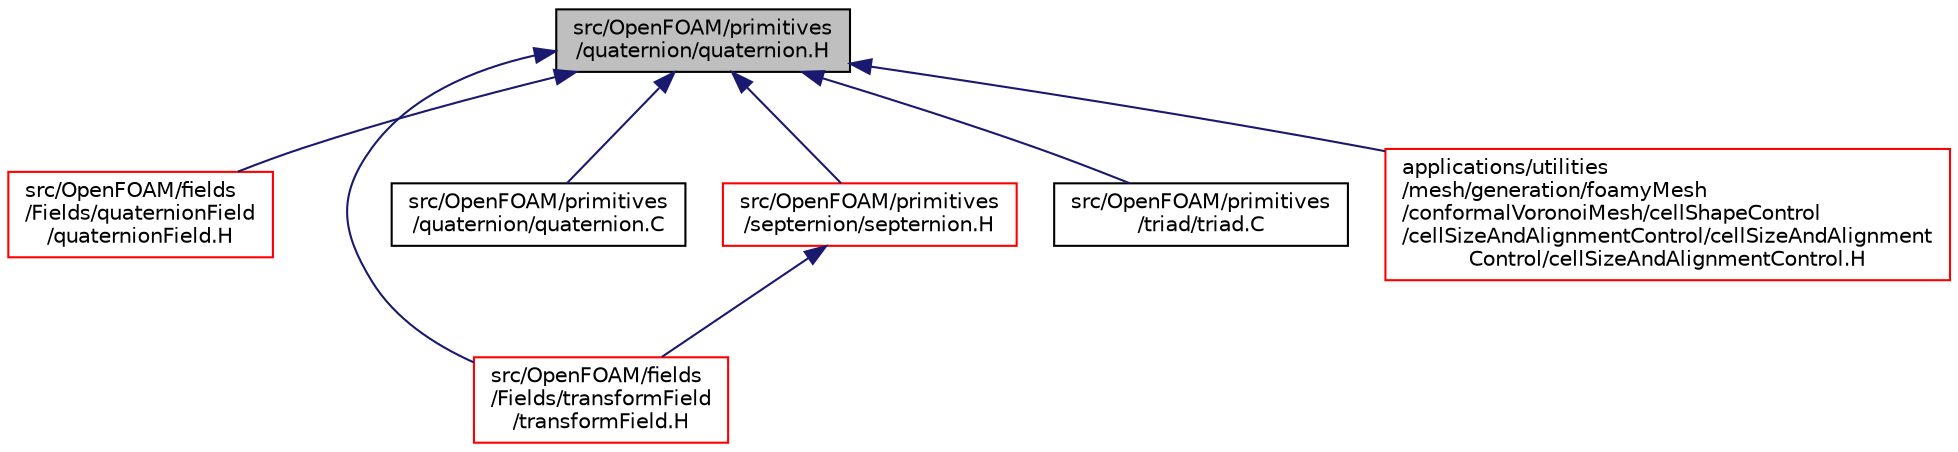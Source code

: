 digraph "src/OpenFOAM/primitives/quaternion/quaternion.H"
{
  bgcolor="transparent";
  edge [fontname="Helvetica",fontsize="10",labelfontname="Helvetica",labelfontsize="10"];
  node [fontname="Helvetica",fontsize="10",shape=record];
  Node1 [label="src/OpenFOAM/primitives\l/quaternion/quaternion.H",height=0.2,width=0.4,color="black", fillcolor="grey75", style="filled", fontcolor="black"];
  Node1 -> Node2 [dir="back",color="midnightblue",fontsize="10",style="solid",fontname="Helvetica"];
  Node2 [label="src/OpenFOAM/fields\l/Fields/quaternionField\l/quaternionField.H",height=0.2,width=0.4,color="red",URL="$a07989.html"];
  Node1 -> Node3 [dir="back",color="midnightblue",fontsize="10",style="solid",fontname="Helvetica"];
  Node3 [label="src/OpenFOAM/fields\l/Fields/transformField\l/transformField.H",height=0.2,width=0.4,color="red",URL="$a08019.html",tooltip="Spatial transformation functions for primitive fields. "];
  Node1 -> Node4 [dir="back",color="midnightblue",fontsize="10",style="solid",fontname="Helvetica"];
  Node4 [label="src/OpenFOAM/primitives\l/quaternion/quaternion.C",height=0.2,width=0.4,color="black",URL="$a08934.html"];
  Node1 -> Node5 [dir="back",color="midnightblue",fontsize="10",style="solid",fontname="Helvetica"];
  Node5 [label="src/OpenFOAM/primitives\l/septernion/septernion.H",height=0.2,width=0.4,color="red",URL="$a08969.html"];
  Node5 -> Node3 [dir="back",color="midnightblue",fontsize="10",style="solid",fontname="Helvetica"];
  Node1 -> Node6 [dir="back",color="midnightblue",fontsize="10",style="solid",fontname="Helvetica"];
  Node6 [label="src/OpenFOAM/primitives\l/triad/triad.C",height=0.2,width=0.4,color="black",URL="$a09050.html"];
  Node1 -> Node7 [dir="back",color="midnightblue",fontsize="10",style="solid",fontname="Helvetica"];
  Node7 [label="applications/utilities\l/mesh/generation/foamyMesh\l/conformalVoronoiMesh/cellShapeControl\l/cellSizeAndAlignmentControl/cellSizeAndAlignment\lControl/cellSizeAndAlignmentControl.H",height=0.2,width=0.4,color="red",URL="$a04009.html"];
}
